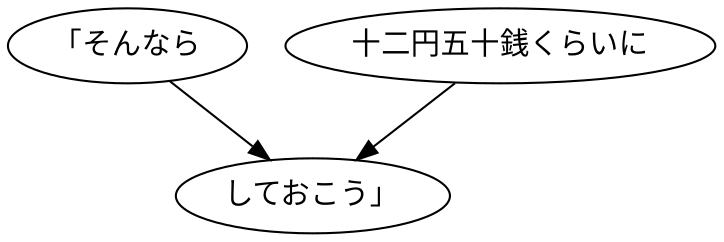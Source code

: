 digraph graph2931 {
	node0 [label="「そんなら"];
	node1 [label="十二円五十銭くらいに"];
	node2 [label="しておこう」"];
	node0 -> node2;
	node1 -> node2;
}
